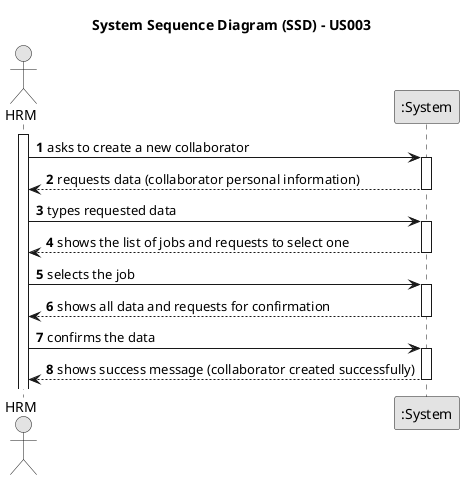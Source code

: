 @startuml
skinparam monochrome true
skinparam packageStyle rectangle
skinparam shadowing false

title System Sequence Diagram (SSD) - US003

autonumber

actor "HRM" as HRM
participant ":System" as System

activate HRM

    HRM -> System : asks to create a new collaborator
    activate System

        System --> HRM : requests data (collaborator personal information)
    deactivate System

    HRM -> System : types requested data

    activate System

        System --> HRM : shows the list of jobs and requests to select one
    deactivate System

    HRM -> System : selects the job
    activate System

        System --> HRM : shows all data and requests for confirmation
    deactivate System

    HRM -> System : confirms the data
    activate System

        System --> HRM : shows success message (collaborator created successfully)
    deactivate System
@enduml